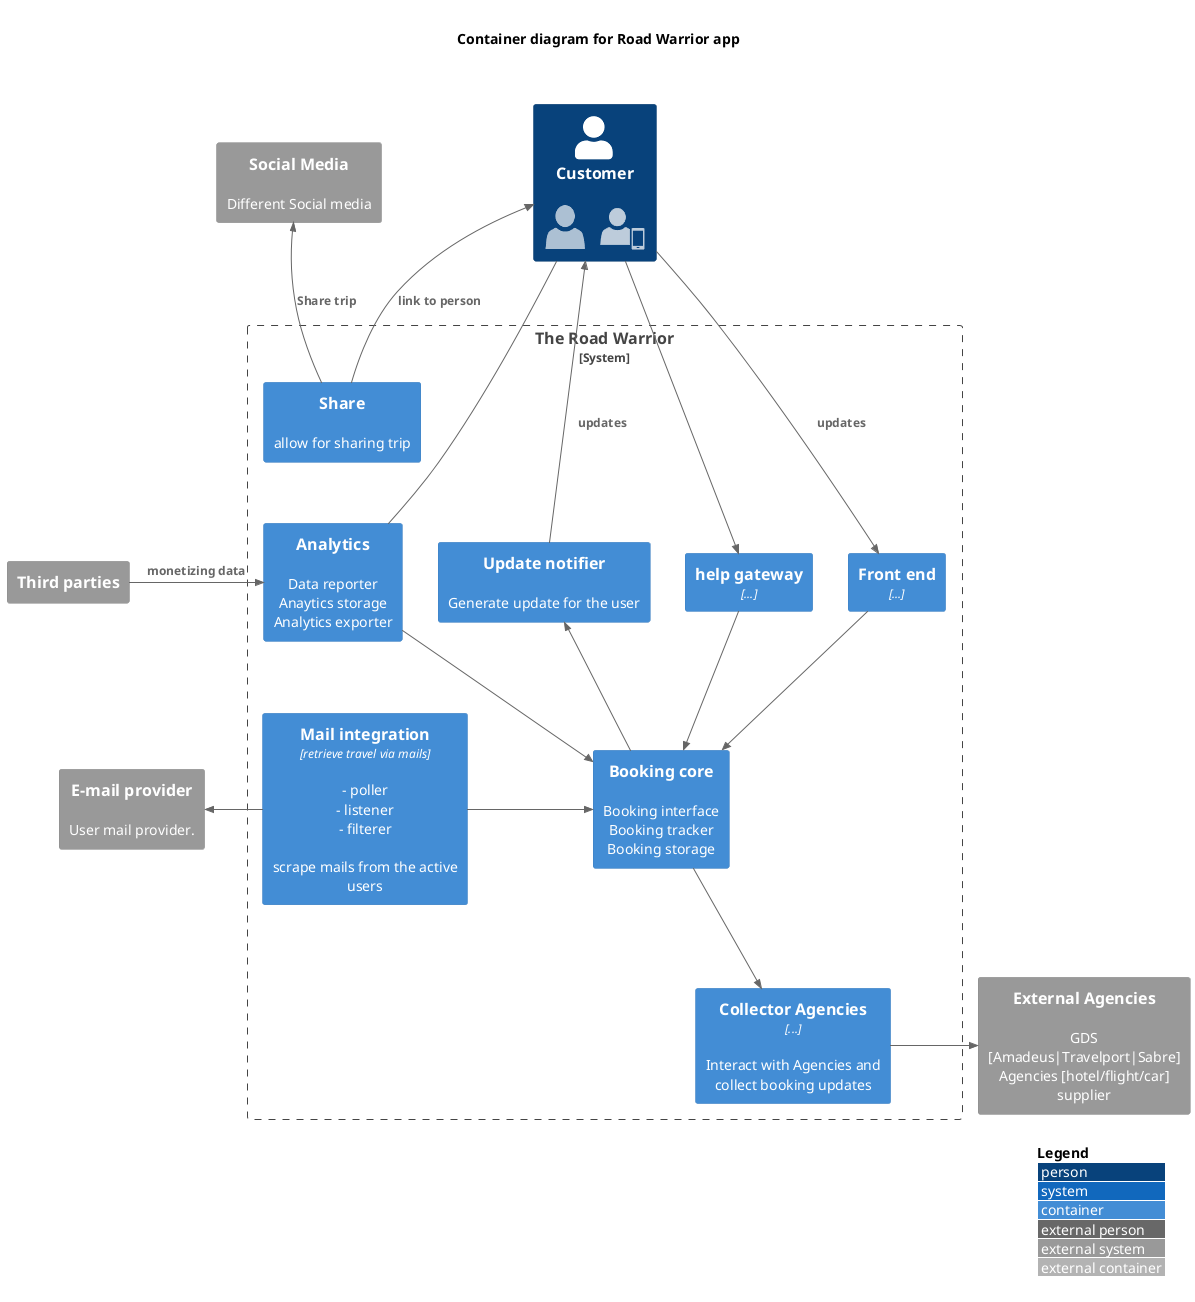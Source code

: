 @startuml
'!includeurl https://raw.githubusercontent.com/RicardoNiepel/C4-PlantUML/master/C4_Container.puml
!include <c4/C4_Container.puml>  
'ref http://plantuml.com/stdlib
!include <office/Users/user.puml>
!include <office/Users/mobile_user.puml>

LAYOUT_WITH_LEGEND()

'skinparam linetype ortho

title \n    Container diagram for **Road Warrior** app\n\n

Person(customer  , Customer , "<$user>   <$mobile_user>" )

System_Boundary(c1, "The Road Warrior") {

Container(booking_core, "Booking core", "", "Booking interface\nBooking tracker\nBooking storage")

'    Container(backend_api, "API Application", "Java, Docker Container", "Provides Internet banking functionality via API")
Container(analytics, "Analytics", "", "Data reporter\nAnaytics storage\nAnalytics exporter")
Container(mail_poller, "Mail integration", "retrieve travel via mails", "- poller\n- listener\n- filterer\n\nscrape mails from the active users")
Container(collector_agencies, "Collector Agencies", "...", "Interact with Agencies and collect booking updates")

'together {
Container(notifier, "Update notifier", "", "Generate update for the user")
Container(help, "help gateway", "...", "")
Container(front_end, "Front end", "...", "")
Container(sharer, "Share", "", "allow for sharing trip")
'}

}


System_Ext(email_provider, "E-mail provider", "User mail provider.")
System_Ext(third_parties, "Third parties")
System_Ext(social_media, "Social Media", "Different Social media")
System_Ext(ext_agencies, "External Agencies", "GDS [Amadeus|Travelport|Sabre]\nAgencies [hotel/flight/car] supplier")

'notifier -[hidden]- mail_poller

'mail_poller -[hidden]- collector_agencies
sharer -[hidden]- analytics
analytics -[hidden]- mail_poller

Rel_Back(customer, notifier, "updates")
Rel(customer, front_end, "updates")

Rel(front_end, booking_core, "")

Rel_Back_Neighbor(email_provider, mail_poller, "")
Rel_Neighbor(mail_poller, booking_core, "")

'Rel(collector_agencies, ext_agencies,  "")
Rel_Neighbor(collector_agencies, ext_agencies,  "")
Rel(booking_core, collector_agencies, "")
'Rel_Back_Neighbor(collector_agencies, booking_core, "")


Rel(analytics, booking_core, "")

third_parties -[hidden]-email_provider

'Rel_Back(customer, analytics, "")
customer -- analytics
Rel_Neighbor(third_parties, analytics, "monetizing data")

Rel(customer, help, "")
Rel(help, booking_core, "")
Rel_Back(notifier, booking_core, "")

Rel_Back(customer, sharer, "link to person")
'Rel_Neighbor(social_media, social_media, "")
'Rel_Neighbor(social_media, sharer, "")

Rel_Back(social_media, sharer, "Share trip")







@enduml
